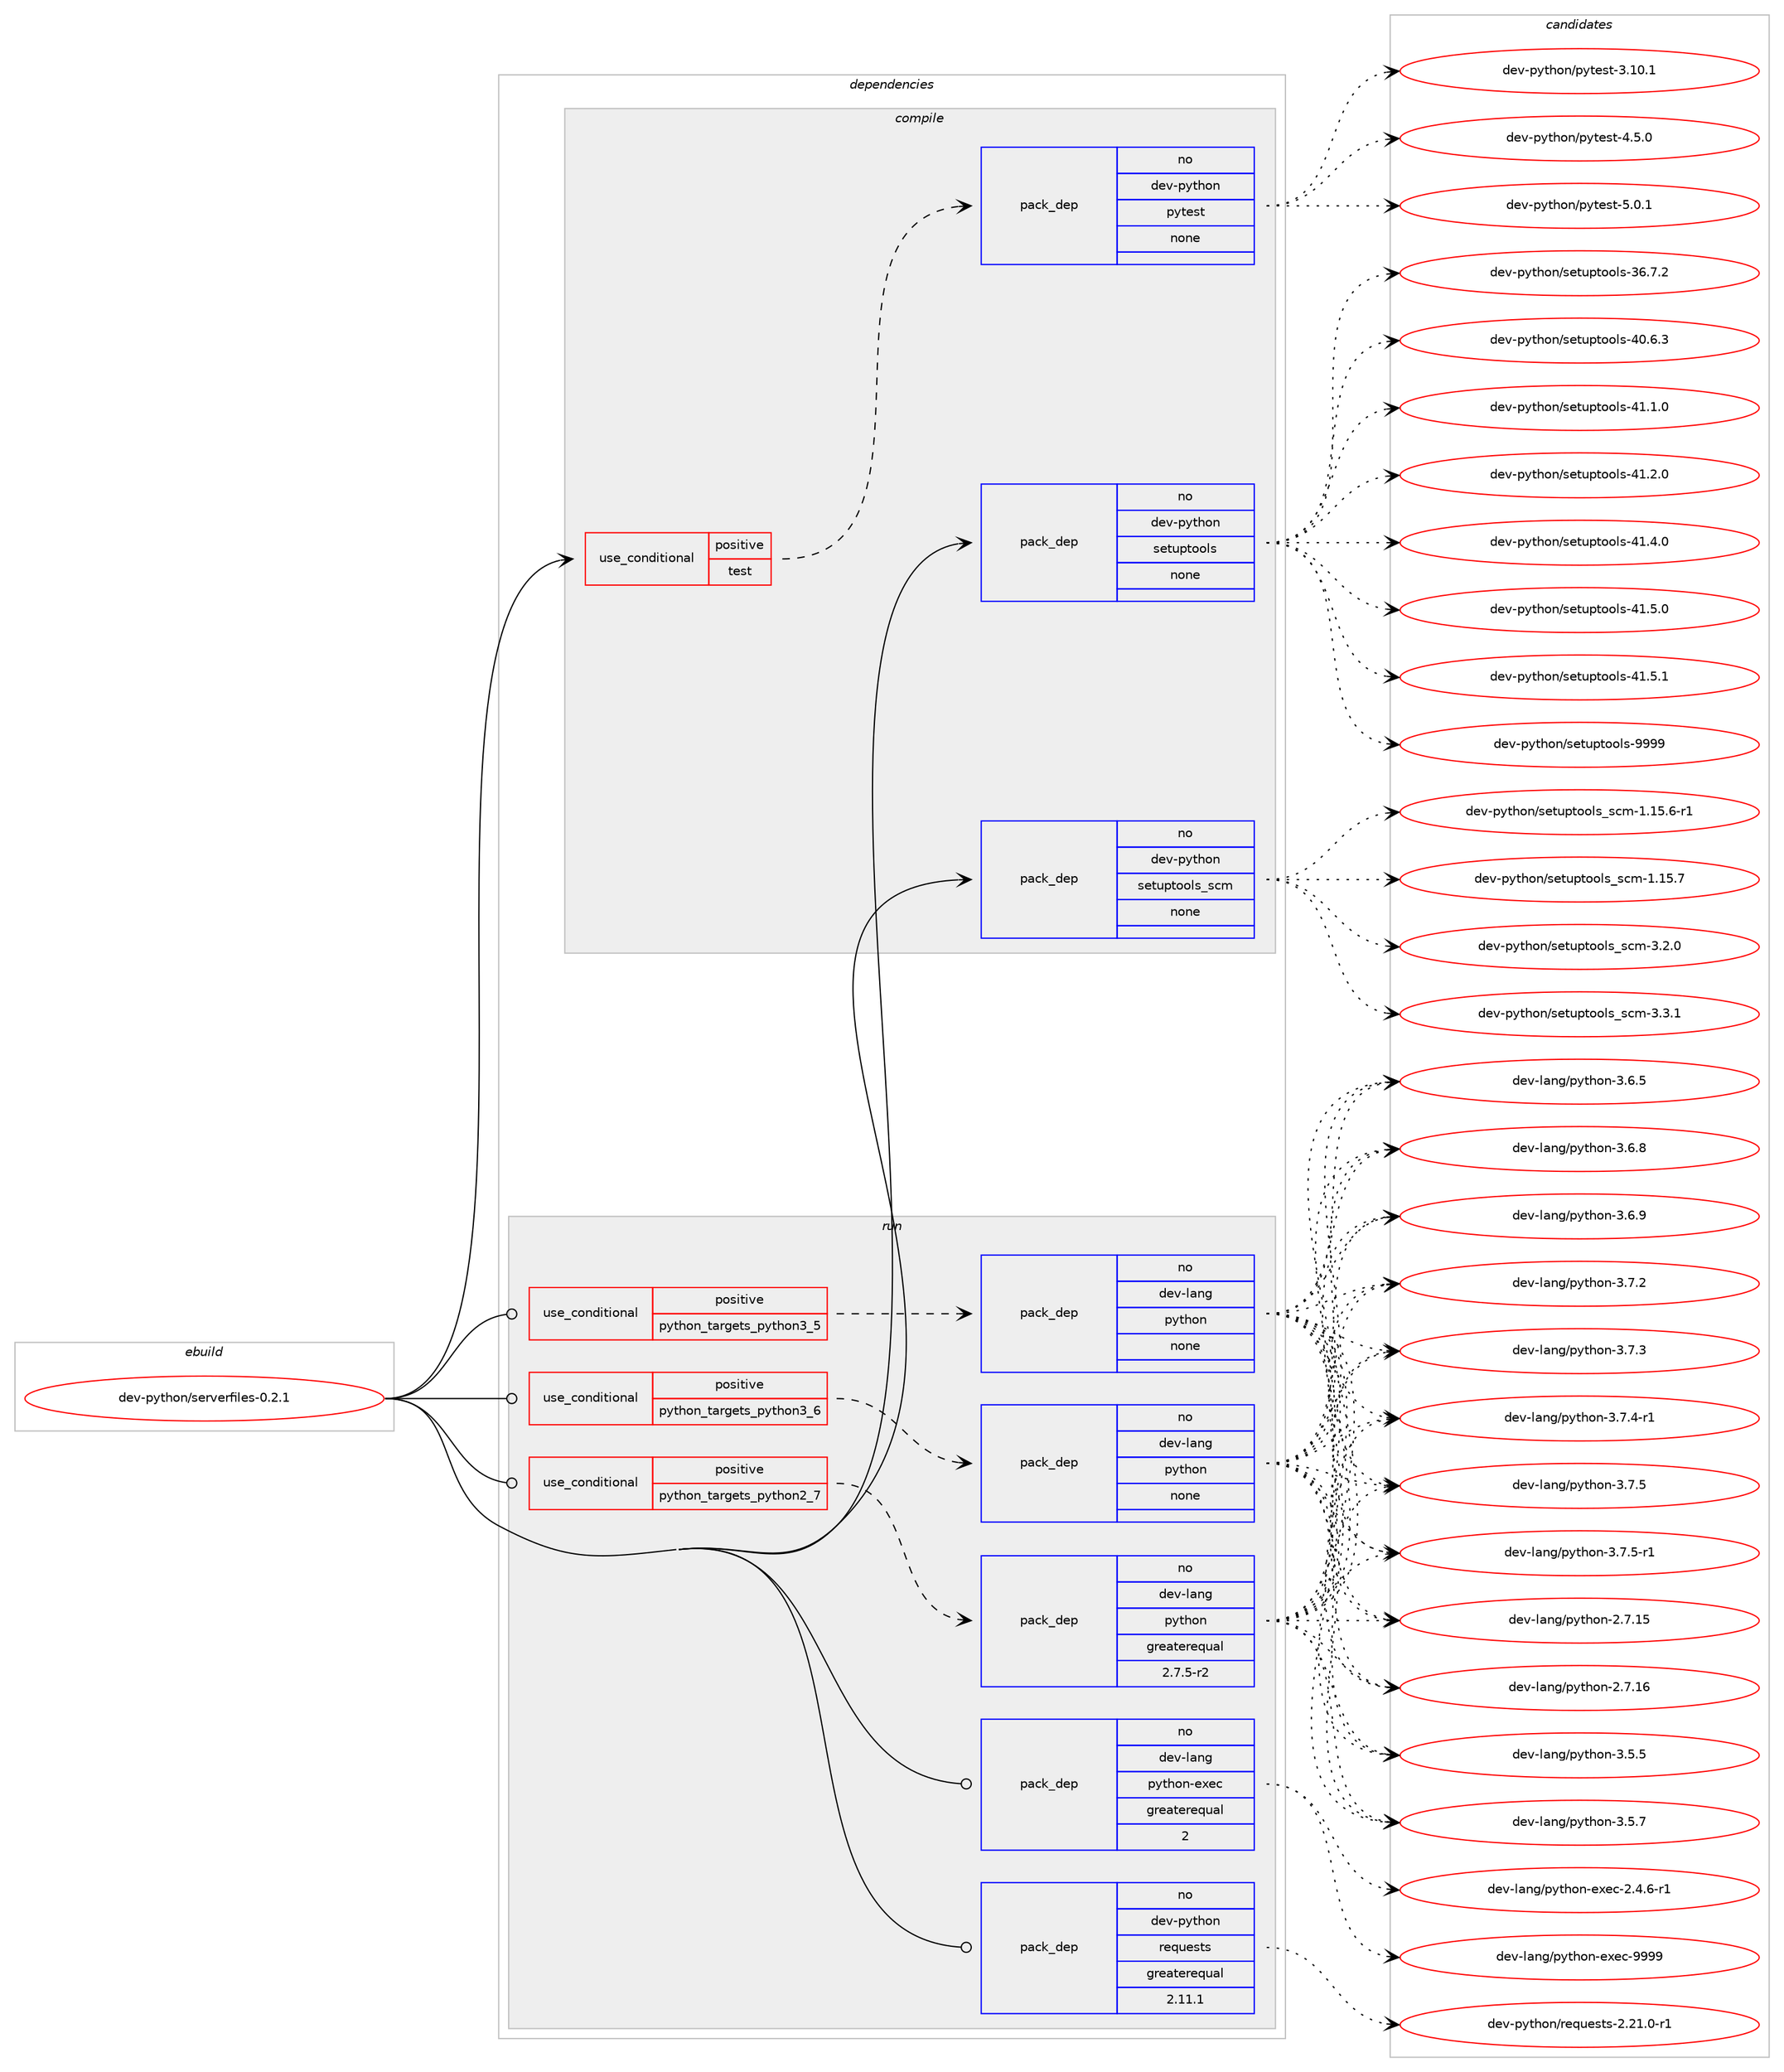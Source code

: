 digraph prolog {

# *************
# Graph options
# *************

newrank=true;
concentrate=true;
compound=true;
graph [rankdir=LR,fontname=Helvetica,fontsize=10,ranksep=1.5];#, ranksep=2.5, nodesep=0.2];
edge  [arrowhead=vee];
node  [fontname=Helvetica,fontsize=10];

# **********
# The ebuild
# **********

subgraph cluster_leftcol {
color=gray;
rank=same;
label=<<i>ebuild</i>>;
id [label="dev-python/serverfiles-0.2.1", color=red, width=4, href="../dev-python/serverfiles-0.2.1.svg"];
}

# ****************
# The dependencies
# ****************

subgraph cluster_midcol {
color=gray;
label=<<i>dependencies</i>>;
subgraph cluster_compile {
fillcolor="#eeeeee";
style=filled;
label=<<i>compile</i>>;
subgraph cond149169 {
dependency636716 [label=<<TABLE BORDER="0" CELLBORDER="1" CELLSPACING="0" CELLPADDING="4"><TR><TD ROWSPAN="3" CELLPADDING="10">use_conditional</TD></TR><TR><TD>positive</TD></TR><TR><TD>test</TD></TR></TABLE>>, shape=none, color=red];
subgraph pack475666 {
dependency636717 [label=<<TABLE BORDER="0" CELLBORDER="1" CELLSPACING="0" CELLPADDING="4" WIDTH="220"><TR><TD ROWSPAN="6" CELLPADDING="30">pack_dep</TD></TR><TR><TD WIDTH="110">no</TD></TR><TR><TD>dev-python</TD></TR><TR><TD>pytest</TD></TR><TR><TD>none</TD></TR><TR><TD></TD></TR></TABLE>>, shape=none, color=blue];
}
dependency636716:e -> dependency636717:w [weight=20,style="dashed",arrowhead="vee"];
}
id:e -> dependency636716:w [weight=20,style="solid",arrowhead="vee"];
subgraph pack475667 {
dependency636718 [label=<<TABLE BORDER="0" CELLBORDER="1" CELLSPACING="0" CELLPADDING="4" WIDTH="220"><TR><TD ROWSPAN="6" CELLPADDING="30">pack_dep</TD></TR><TR><TD WIDTH="110">no</TD></TR><TR><TD>dev-python</TD></TR><TR><TD>setuptools</TD></TR><TR><TD>none</TD></TR><TR><TD></TD></TR></TABLE>>, shape=none, color=blue];
}
id:e -> dependency636718:w [weight=20,style="solid",arrowhead="vee"];
subgraph pack475668 {
dependency636719 [label=<<TABLE BORDER="0" CELLBORDER="1" CELLSPACING="0" CELLPADDING="4" WIDTH="220"><TR><TD ROWSPAN="6" CELLPADDING="30">pack_dep</TD></TR><TR><TD WIDTH="110">no</TD></TR><TR><TD>dev-python</TD></TR><TR><TD>setuptools_scm</TD></TR><TR><TD>none</TD></TR><TR><TD></TD></TR></TABLE>>, shape=none, color=blue];
}
id:e -> dependency636719:w [weight=20,style="solid",arrowhead="vee"];
}
subgraph cluster_compileandrun {
fillcolor="#eeeeee";
style=filled;
label=<<i>compile and run</i>>;
}
subgraph cluster_run {
fillcolor="#eeeeee";
style=filled;
label=<<i>run</i>>;
subgraph cond149170 {
dependency636720 [label=<<TABLE BORDER="0" CELLBORDER="1" CELLSPACING="0" CELLPADDING="4"><TR><TD ROWSPAN="3" CELLPADDING="10">use_conditional</TD></TR><TR><TD>positive</TD></TR><TR><TD>python_targets_python2_7</TD></TR></TABLE>>, shape=none, color=red];
subgraph pack475669 {
dependency636721 [label=<<TABLE BORDER="0" CELLBORDER="1" CELLSPACING="0" CELLPADDING="4" WIDTH="220"><TR><TD ROWSPAN="6" CELLPADDING="30">pack_dep</TD></TR><TR><TD WIDTH="110">no</TD></TR><TR><TD>dev-lang</TD></TR><TR><TD>python</TD></TR><TR><TD>greaterequal</TD></TR><TR><TD>2.7.5-r2</TD></TR></TABLE>>, shape=none, color=blue];
}
dependency636720:e -> dependency636721:w [weight=20,style="dashed",arrowhead="vee"];
}
id:e -> dependency636720:w [weight=20,style="solid",arrowhead="odot"];
subgraph cond149171 {
dependency636722 [label=<<TABLE BORDER="0" CELLBORDER="1" CELLSPACING="0" CELLPADDING="4"><TR><TD ROWSPAN="3" CELLPADDING="10">use_conditional</TD></TR><TR><TD>positive</TD></TR><TR><TD>python_targets_python3_5</TD></TR></TABLE>>, shape=none, color=red];
subgraph pack475670 {
dependency636723 [label=<<TABLE BORDER="0" CELLBORDER="1" CELLSPACING="0" CELLPADDING="4" WIDTH="220"><TR><TD ROWSPAN="6" CELLPADDING="30">pack_dep</TD></TR><TR><TD WIDTH="110">no</TD></TR><TR><TD>dev-lang</TD></TR><TR><TD>python</TD></TR><TR><TD>none</TD></TR><TR><TD></TD></TR></TABLE>>, shape=none, color=blue];
}
dependency636722:e -> dependency636723:w [weight=20,style="dashed",arrowhead="vee"];
}
id:e -> dependency636722:w [weight=20,style="solid",arrowhead="odot"];
subgraph cond149172 {
dependency636724 [label=<<TABLE BORDER="0" CELLBORDER="1" CELLSPACING="0" CELLPADDING="4"><TR><TD ROWSPAN="3" CELLPADDING="10">use_conditional</TD></TR><TR><TD>positive</TD></TR><TR><TD>python_targets_python3_6</TD></TR></TABLE>>, shape=none, color=red];
subgraph pack475671 {
dependency636725 [label=<<TABLE BORDER="0" CELLBORDER="1" CELLSPACING="0" CELLPADDING="4" WIDTH="220"><TR><TD ROWSPAN="6" CELLPADDING="30">pack_dep</TD></TR><TR><TD WIDTH="110">no</TD></TR><TR><TD>dev-lang</TD></TR><TR><TD>python</TD></TR><TR><TD>none</TD></TR><TR><TD></TD></TR></TABLE>>, shape=none, color=blue];
}
dependency636724:e -> dependency636725:w [weight=20,style="dashed",arrowhead="vee"];
}
id:e -> dependency636724:w [weight=20,style="solid",arrowhead="odot"];
subgraph pack475672 {
dependency636726 [label=<<TABLE BORDER="0" CELLBORDER="1" CELLSPACING="0" CELLPADDING="4" WIDTH="220"><TR><TD ROWSPAN="6" CELLPADDING="30">pack_dep</TD></TR><TR><TD WIDTH="110">no</TD></TR><TR><TD>dev-lang</TD></TR><TR><TD>python-exec</TD></TR><TR><TD>greaterequal</TD></TR><TR><TD>2</TD></TR></TABLE>>, shape=none, color=blue];
}
id:e -> dependency636726:w [weight=20,style="solid",arrowhead="odot"];
subgraph pack475673 {
dependency636727 [label=<<TABLE BORDER="0" CELLBORDER="1" CELLSPACING="0" CELLPADDING="4" WIDTH="220"><TR><TD ROWSPAN="6" CELLPADDING="30">pack_dep</TD></TR><TR><TD WIDTH="110">no</TD></TR><TR><TD>dev-python</TD></TR><TR><TD>requests</TD></TR><TR><TD>greaterequal</TD></TR><TR><TD>2.11.1</TD></TR></TABLE>>, shape=none, color=blue];
}
id:e -> dependency636727:w [weight=20,style="solid",arrowhead="odot"];
}
}

# **************
# The candidates
# **************

subgraph cluster_choices {
rank=same;
color=gray;
label=<<i>candidates</i>>;

subgraph choice475666 {
color=black;
nodesep=1;
choice100101118451121211161041111104711212111610111511645514649484649 [label="dev-python/pytest-3.10.1", color=red, width=4,href="../dev-python/pytest-3.10.1.svg"];
choice1001011184511212111610411111047112121116101115116455246534648 [label="dev-python/pytest-4.5.0", color=red, width=4,href="../dev-python/pytest-4.5.0.svg"];
choice1001011184511212111610411111047112121116101115116455346484649 [label="dev-python/pytest-5.0.1", color=red, width=4,href="../dev-python/pytest-5.0.1.svg"];
dependency636717:e -> choice100101118451121211161041111104711212111610111511645514649484649:w [style=dotted,weight="100"];
dependency636717:e -> choice1001011184511212111610411111047112121116101115116455246534648:w [style=dotted,weight="100"];
dependency636717:e -> choice1001011184511212111610411111047112121116101115116455346484649:w [style=dotted,weight="100"];
}
subgraph choice475667 {
color=black;
nodesep=1;
choice100101118451121211161041111104711510111611711211611111110811545515446554650 [label="dev-python/setuptools-36.7.2", color=red, width=4,href="../dev-python/setuptools-36.7.2.svg"];
choice100101118451121211161041111104711510111611711211611111110811545524846544651 [label="dev-python/setuptools-40.6.3", color=red, width=4,href="../dev-python/setuptools-40.6.3.svg"];
choice100101118451121211161041111104711510111611711211611111110811545524946494648 [label="dev-python/setuptools-41.1.0", color=red, width=4,href="../dev-python/setuptools-41.1.0.svg"];
choice100101118451121211161041111104711510111611711211611111110811545524946504648 [label="dev-python/setuptools-41.2.0", color=red, width=4,href="../dev-python/setuptools-41.2.0.svg"];
choice100101118451121211161041111104711510111611711211611111110811545524946524648 [label="dev-python/setuptools-41.4.0", color=red, width=4,href="../dev-python/setuptools-41.4.0.svg"];
choice100101118451121211161041111104711510111611711211611111110811545524946534648 [label="dev-python/setuptools-41.5.0", color=red, width=4,href="../dev-python/setuptools-41.5.0.svg"];
choice100101118451121211161041111104711510111611711211611111110811545524946534649 [label="dev-python/setuptools-41.5.1", color=red, width=4,href="../dev-python/setuptools-41.5.1.svg"];
choice10010111845112121116104111110471151011161171121161111111081154557575757 [label="dev-python/setuptools-9999", color=red, width=4,href="../dev-python/setuptools-9999.svg"];
dependency636718:e -> choice100101118451121211161041111104711510111611711211611111110811545515446554650:w [style=dotted,weight="100"];
dependency636718:e -> choice100101118451121211161041111104711510111611711211611111110811545524846544651:w [style=dotted,weight="100"];
dependency636718:e -> choice100101118451121211161041111104711510111611711211611111110811545524946494648:w [style=dotted,weight="100"];
dependency636718:e -> choice100101118451121211161041111104711510111611711211611111110811545524946504648:w [style=dotted,weight="100"];
dependency636718:e -> choice100101118451121211161041111104711510111611711211611111110811545524946524648:w [style=dotted,weight="100"];
dependency636718:e -> choice100101118451121211161041111104711510111611711211611111110811545524946534648:w [style=dotted,weight="100"];
dependency636718:e -> choice100101118451121211161041111104711510111611711211611111110811545524946534649:w [style=dotted,weight="100"];
dependency636718:e -> choice10010111845112121116104111110471151011161171121161111111081154557575757:w [style=dotted,weight="100"];
}
subgraph choice475668 {
color=black;
nodesep=1;
choice10010111845112121116104111110471151011161171121161111111081159511599109454946495346544511449 [label="dev-python/setuptools_scm-1.15.6-r1", color=red, width=4,href="../dev-python/setuptools_scm-1.15.6-r1.svg"];
choice1001011184511212111610411111047115101116117112116111111108115951159910945494649534655 [label="dev-python/setuptools_scm-1.15.7", color=red, width=4,href="../dev-python/setuptools_scm-1.15.7.svg"];
choice10010111845112121116104111110471151011161171121161111111081159511599109455146504648 [label="dev-python/setuptools_scm-3.2.0", color=red, width=4,href="../dev-python/setuptools_scm-3.2.0.svg"];
choice10010111845112121116104111110471151011161171121161111111081159511599109455146514649 [label="dev-python/setuptools_scm-3.3.1", color=red, width=4,href="../dev-python/setuptools_scm-3.3.1.svg"];
dependency636719:e -> choice10010111845112121116104111110471151011161171121161111111081159511599109454946495346544511449:w [style=dotted,weight="100"];
dependency636719:e -> choice1001011184511212111610411111047115101116117112116111111108115951159910945494649534655:w [style=dotted,weight="100"];
dependency636719:e -> choice10010111845112121116104111110471151011161171121161111111081159511599109455146504648:w [style=dotted,weight="100"];
dependency636719:e -> choice10010111845112121116104111110471151011161171121161111111081159511599109455146514649:w [style=dotted,weight="100"];
}
subgraph choice475669 {
color=black;
nodesep=1;
choice10010111845108971101034711212111610411111045504655464953 [label="dev-lang/python-2.7.15", color=red, width=4,href="../dev-lang/python-2.7.15.svg"];
choice10010111845108971101034711212111610411111045504655464954 [label="dev-lang/python-2.7.16", color=red, width=4,href="../dev-lang/python-2.7.16.svg"];
choice100101118451089711010347112121116104111110455146534653 [label="dev-lang/python-3.5.5", color=red, width=4,href="../dev-lang/python-3.5.5.svg"];
choice100101118451089711010347112121116104111110455146534655 [label="dev-lang/python-3.5.7", color=red, width=4,href="../dev-lang/python-3.5.7.svg"];
choice100101118451089711010347112121116104111110455146544653 [label="dev-lang/python-3.6.5", color=red, width=4,href="../dev-lang/python-3.6.5.svg"];
choice100101118451089711010347112121116104111110455146544656 [label="dev-lang/python-3.6.8", color=red, width=4,href="../dev-lang/python-3.6.8.svg"];
choice100101118451089711010347112121116104111110455146544657 [label="dev-lang/python-3.6.9", color=red, width=4,href="../dev-lang/python-3.6.9.svg"];
choice100101118451089711010347112121116104111110455146554650 [label="dev-lang/python-3.7.2", color=red, width=4,href="../dev-lang/python-3.7.2.svg"];
choice100101118451089711010347112121116104111110455146554651 [label="dev-lang/python-3.7.3", color=red, width=4,href="../dev-lang/python-3.7.3.svg"];
choice1001011184510897110103471121211161041111104551465546524511449 [label="dev-lang/python-3.7.4-r1", color=red, width=4,href="../dev-lang/python-3.7.4-r1.svg"];
choice100101118451089711010347112121116104111110455146554653 [label="dev-lang/python-3.7.5", color=red, width=4,href="../dev-lang/python-3.7.5.svg"];
choice1001011184510897110103471121211161041111104551465546534511449 [label="dev-lang/python-3.7.5-r1", color=red, width=4,href="../dev-lang/python-3.7.5-r1.svg"];
dependency636721:e -> choice10010111845108971101034711212111610411111045504655464953:w [style=dotted,weight="100"];
dependency636721:e -> choice10010111845108971101034711212111610411111045504655464954:w [style=dotted,weight="100"];
dependency636721:e -> choice100101118451089711010347112121116104111110455146534653:w [style=dotted,weight="100"];
dependency636721:e -> choice100101118451089711010347112121116104111110455146534655:w [style=dotted,weight="100"];
dependency636721:e -> choice100101118451089711010347112121116104111110455146544653:w [style=dotted,weight="100"];
dependency636721:e -> choice100101118451089711010347112121116104111110455146544656:w [style=dotted,weight="100"];
dependency636721:e -> choice100101118451089711010347112121116104111110455146544657:w [style=dotted,weight="100"];
dependency636721:e -> choice100101118451089711010347112121116104111110455146554650:w [style=dotted,weight="100"];
dependency636721:e -> choice100101118451089711010347112121116104111110455146554651:w [style=dotted,weight="100"];
dependency636721:e -> choice1001011184510897110103471121211161041111104551465546524511449:w [style=dotted,weight="100"];
dependency636721:e -> choice100101118451089711010347112121116104111110455146554653:w [style=dotted,weight="100"];
dependency636721:e -> choice1001011184510897110103471121211161041111104551465546534511449:w [style=dotted,weight="100"];
}
subgraph choice475670 {
color=black;
nodesep=1;
choice10010111845108971101034711212111610411111045504655464953 [label="dev-lang/python-2.7.15", color=red, width=4,href="../dev-lang/python-2.7.15.svg"];
choice10010111845108971101034711212111610411111045504655464954 [label="dev-lang/python-2.7.16", color=red, width=4,href="../dev-lang/python-2.7.16.svg"];
choice100101118451089711010347112121116104111110455146534653 [label="dev-lang/python-3.5.5", color=red, width=4,href="../dev-lang/python-3.5.5.svg"];
choice100101118451089711010347112121116104111110455146534655 [label="dev-lang/python-3.5.7", color=red, width=4,href="../dev-lang/python-3.5.7.svg"];
choice100101118451089711010347112121116104111110455146544653 [label="dev-lang/python-3.6.5", color=red, width=4,href="../dev-lang/python-3.6.5.svg"];
choice100101118451089711010347112121116104111110455146544656 [label="dev-lang/python-3.6.8", color=red, width=4,href="../dev-lang/python-3.6.8.svg"];
choice100101118451089711010347112121116104111110455146544657 [label="dev-lang/python-3.6.9", color=red, width=4,href="../dev-lang/python-3.6.9.svg"];
choice100101118451089711010347112121116104111110455146554650 [label="dev-lang/python-3.7.2", color=red, width=4,href="../dev-lang/python-3.7.2.svg"];
choice100101118451089711010347112121116104111110455146554651 [label="dev-lang/python-3.7.3", color=red, width=4,href="../dev-lang/python-3.7.3.svg"];
choice1001011184510897110103471121211161041111104551465546524511449 [label="dev-lang/python-3.7.4-r1", color=red, width=4,href="../dev-lang/python-3.7.4-r1.svg"];
choice100101118451089711010347112121116104111110455146554653 [label="dev-lang/python-3.7.5", color=red, width=4,href="../dev-lang/python-3.7.5.svg"];
choice1001011184510897110103471121211161041111104551465546534511449 [label="dev-lang/python-3.7.5-r1", color=red, width=4,href="../dev-lang/python-3.7.5-r1.svg"];
dependency636723:e -> choice10010111845108971101034711212111610411111045504655464953:w [style=dotted,weight="100"];
dependency636723:e -> choice10010111845108971101034711212111610411111045504655464954:w [style=dotted,weight="100"];
dependency636723:e -> choice100101118451089711010347112121116104111110455146534653:w [style=dotted,weight="100"];
dependency636723:e -> choice100101118451089711010347112121116104111110455146534655:w [style=dotted,weight="100"];
dependency636723:e -> choice100101118451089711010347112121116104111110455146544653:w [style=dotted,weight="100"];
dependency636723:e -> choice100101118451089711010347112121116104111110455146544656:w [style=dotted,weight="100"];
dependency636723:e -> choice100101118451089711010347112121116104111110455146544657:w [style=dotted,weight="100"];
dependency636723:e -> choice100101118451089711010347112121116104111110455146554650:w [style=dotted,weight="100"];
dependency636723:e -> choice100101118451089711010347112121116104111110455146554651:w [style=dotted,weight="100"];
dependency636723:e -> choice1001011184510897110103471121211161041111104551465546524511449:w [style=dotted,weight="100"];
dependency636723:e -> choice100101118451089711010347112121116104111110455146554653:w [style=dotted,weight="100"];
dependency636723:e -> choice1001011184510897110103471121211161041111104551465546534511449:w [style=dotted,weight="100"];
}
subgraph choice475671 {
color=black;
nodesep=1;
choice10010111845108971101034711212111610411111045504655464953 [label="dev-lang/python-2.7.15", color=red, width=4,href="../dev-lang/python-2.7.15.svg"];
choice10010111845108971101034711212111610411111045504655464954 [label="dev-lang/python-2.7.16", color=red, width=4,href="../dev-lang/python-2.7.16.svg"];
choice100101118451089711010347112121116104111110455146534653 [label="dev-lang/python-3.5.5", color=red, width=4,href="../dev-lang/python-3.5.5.svg"];
choice100101118451089711010347112121116104111110455146534655 [label="dev-lang/python-3.5.7", color=red, width=4,href="../dev-lang/python-3.5.7.svg"];
choice100101118451089711010347112121116104111110455146544653 [label="dev-lang/python-3.6.5", color=red, width=4,href="../dev-lang/python-3.6.5.svg"];
choice100101118451089711010347112121116104111110455146544656 [label="dev-lang/python-3.6.8", color=red, width=4,href="../dev-lang/python-3.6.8.svg"];
choice100101118451089711010347112121116104111110455146544657 [label="dev-lang/python-3.6.9", color=red, width=4,href="../dev-lang/python-3.6.9.svg"];
choice100101118451089711010347112121116104111110455146554650 [label="dev-lang/python-3.7.2", color=red, width=4,href="../dev-lang/python-3.7.2.svg"];
choice100101118451089711010347112121116104111110455146554651 [label="dev-lang/python-3.7.3", color=red, width=4,href="../dev-lang/python-3.7.3.svg"];
choice1001011184510897110103471121211161041111104551465546524511449 [label="dev-lang/python-3.7.4-r1", color=red, width=4,href="../dev-lang/python-3.7.4-r1.svg"];
choice100101118451089711010347112121116104111110455146554653 [label="dev-lang/python-3.7.5", color=red, width=4,href="../dev-lang/python-3.7.5.svg"];
choice1001011184510897110103471121211161041111104551465546534511449 [label="dev-lang/python-3.7.5-r1", color=red, width=4,href="../dev-lang/python-3.7.5-r1.svg"];
dependency636725:e -> choice10010111845108971101034711212111610411111045504655464953:w [style=dotted,weight="100"];
dependency636725:e -> choice10010111845108971101034711212111610411111045504655464954:w [style=dotted,weight="100"];
dependency636725:e -> choice100101118451089711010347112121116104111110455146534653:w [style=dotted,weight="100"];
dependency636725:e -> choice100101118451089711010347112121116104111110455146534655:w [style=dotted,weight="100"];
dependency636725:e -> choice100101118451089711010347112121116104111110455146544653:w [style=dotted,weight="100"];
dependency636725:e -> choice100101118451089711010347112121116104111110455146544656:w [style=dotted,weight="100"];
dependency636725:e -> choice100101118451089711010347112121116104111110455146544657:w [style=dotted,weight="100"];
dependency636725:e -> choice100101118451089711010347112121116104111110455146554650:w [style=dotted,weight="100"];
dependency636725:e -> choice100101118451089711010347112121116104111110455146554651:w [style=dotted,weight="100"];
dependency636725:e -> choice1001011184510897110103471121211161041111104551465546524511449:w [style=dotted,weight="100"];
dependency636725:e -> choice100101118451089711010347112121116104111110455146554653:w [style=dotted,weight="100"];
dependency636725:e -> choice1001011184510897110103471121211161041111104551465546534511449:w [style=dotted,weight="100"];
}
subgraph choice475672 {
color=black;
nodesep=1;
choice10010111845108971101034711212111610411111045101120101994550465246544511449 [label="dev-lang/python-exec-2.4.6-r1", color=red, width=4,href="../dev-lang/python-exec-2.4.6-r1.svg"];
choice10010111845108971101034711212111610411111045101120101994557575757 [label="dev-lang/python-exec-9999", color=red, width=4,href="../dev-lang/python-exec-9999.svg"];
dependency636726:e -> choice10010111845108971101034711212111610411111045101120101994550465246544511449:w [style=dotted,weight="100"];
dependency636726:e -> choice10010111845108971101034711212111610411111045101120101994557575757:w [style=dotted,weight="100"];
}
subgraph choice475673 {
color=black;
nodesep=1;
choice1001011184511212111610411111047114101113117101115116115455046504946484511449 [label="dev-python/requests-2.21.0-r1", color=red, width=4,href="../dev-python/requests-2.21.0-r1.svg"];
dependency636727:e -> choice1001011184511212111610411111047114101113117101115116115455046504946484511449:w [style=dotted,weight="100"];
}
}

}
